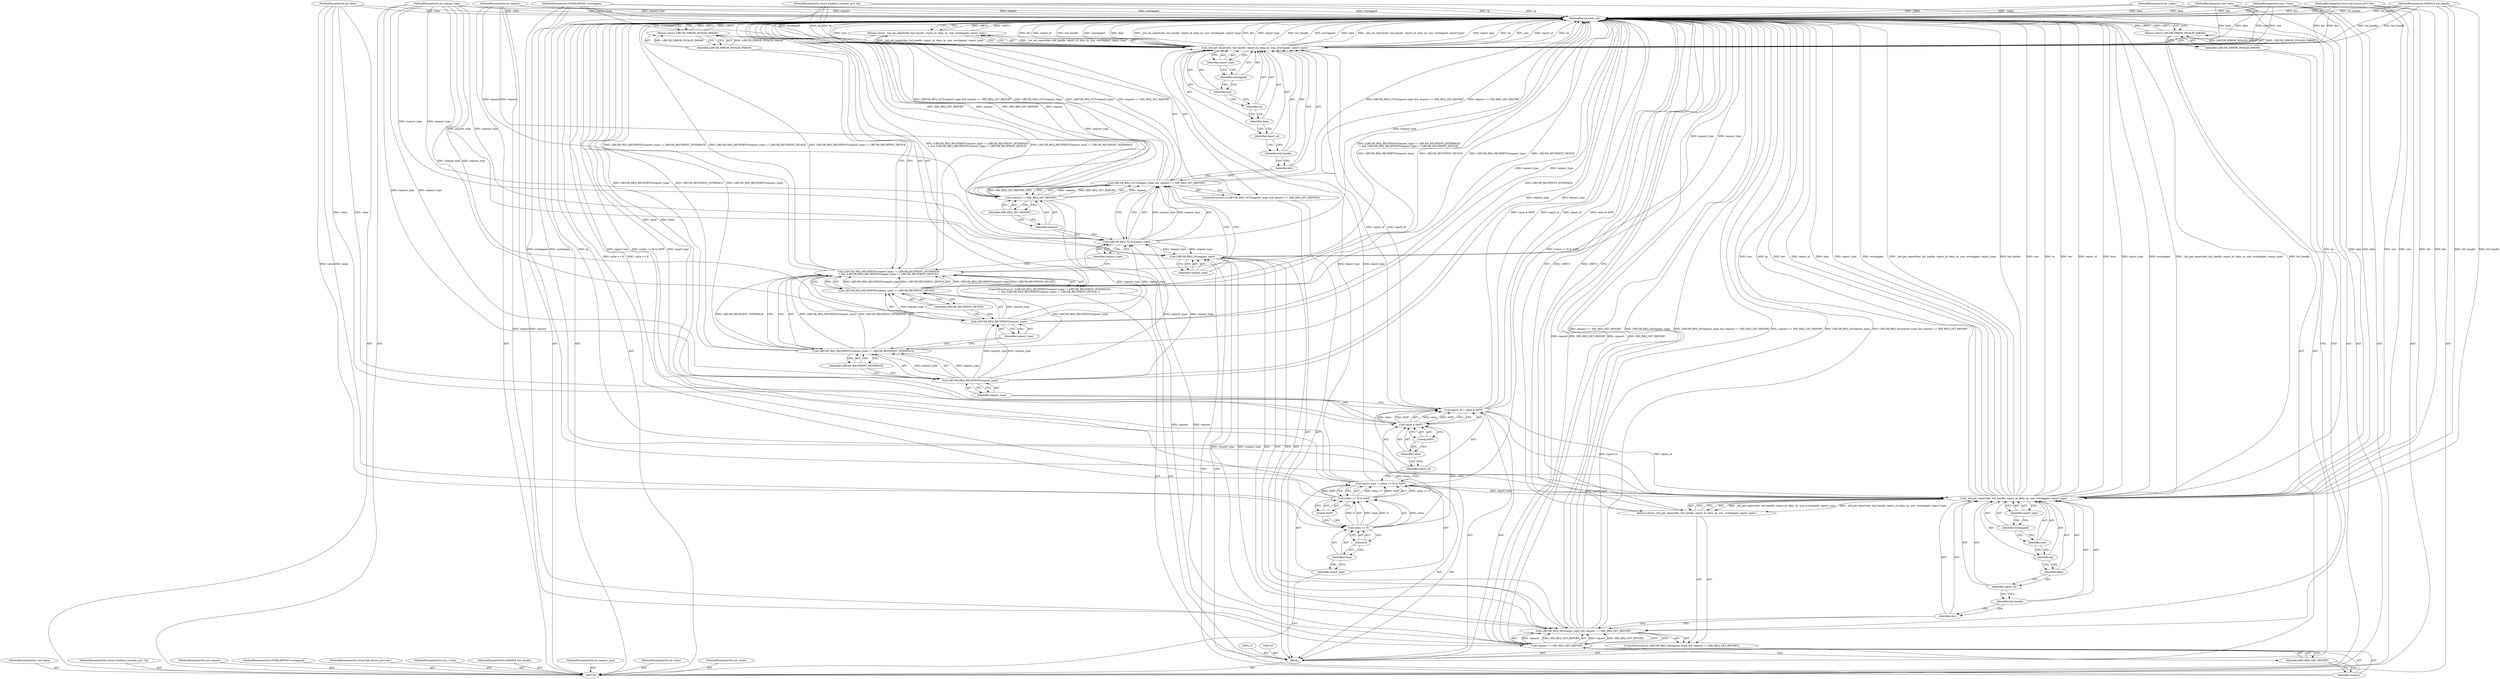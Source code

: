 digraph "1_Chrome_ac149a8d4371c0e01e0934fdd57b09e86f96b5b9" {
"1000174" [label="(MethodReturn,static int)"];
"1000101" [label="(MethodParameterIn,struct hid_device_priv* dev)"];
"1000251" [label="(MethodParameterOut,struct hid_device_priv* dev)"];
"1000102" [label="(MethodParameterIn,HANDLE hid_handle)"];
"1000252" [label="(MethodParameterOut,HANDLE hid_handle)"];
"1000103" [label="(MethodParameterIn,int request_type)"];
"1000253" [label="(MethodParameterOut,int request_type)"];
"1000138" [label="(ControlStructure,if (LIBUSB_REQ_OUT(request_type) && request == HID_REQ_SET_REPORT))"];
"1000141" [label="(Identifier,request_type)"];
"1000142" [label="(Call,request == HID_REQ_SET_REPORT)"];
"1000143" [label="(Identifier,request)"];
"1000144" [label="(Identifier,HID_REQ_SET_REPORT)"];
"1000139" [label="(Call,LIBUSB_REQ_OUT(request_type) && request == HID_REQ_SET_REPORT)"];
"1000140" [label="(Call,LIBUSB_REQ_OUT(request_type))"];
"1000145" [label="(Return,return _hid_set_report(dev, hid_handle, report_id, data, tp, size, overlapped, report_type);)"];
"1000147" [label="(Identifier,dev)"];
"1000148" [label="(Identifier,hid_handle)"];
"1000149" [label="(Identifier,report_id)"];
"1000150" [label="(Identifier,data)"];
"1000151" [label="(Identifier,tp)"];
"1000152" [label="(Identifier,size)"];
"1000153" [label="(Identifier,overlapped)"];
"1000154" [label="(Identifier,report_type)"];
"1000146" [label="(Call,_hid_set_report(dev, hid_handle, report_id, data, tp, size, overlapped, report_type))"];
"1000155" [label="(ControlStructure,if (LIBUSB_REQ_IN(request_type) && request == HID_REQ_GET_REPORT))"];
"1000158" [label="(Identifier,request_type)"];
"1000159" [label="(Call,request == HID_REQ_GET_REPORT)"];
"1000160" [label="(Identifier,request)"];
"1000161" [label="(Identifier,HID_REQ_GET_REPORT)"];
"1000156" [label="(Call,LIBUSB_REQ_IN(request_type) && request == HID_REQ_GET_REPORT)"];
"1000157" [label="(Call,LIBUSB_REQ_IN(request_type))"];
"1000162" [label="(Return,return _hid_get_report(dev, hid_handle, report_id, data, tp, size, overlapped, report_type);)"];
"1000164" [label="(Identifier,dev)"];
"1000165" [label="(Identifier,hid_handle)"];
"1000166" [label="(Identifier,report_id)"];
"1000167" [label="(Identifier,data)"];
"1000168" [label="(Identifier,tp)"];
"1000169" [label="(Identifier,size)"];
"1000170" [label="(Identifier,overlapped)"];
"1000171" [label="(Identifier,report_type)"];
"1000163" [label="(Call,_hid_get_report(dev, hid_handle, report_id, data, tp, size, overlapped, report_type))"];
"1000172" [label="(Return,return LIBUSB_ERROR_INVALID_PARAM;)"];
"1000173" [label="(Identifier,LIBUSB_ERROR_INVALID_PARAM)"];
"1000105" [label="(MethodParameterIn,int value)"];
"1000255" [label="(MethodParameterOut,int value)"];
"1000106" [label="(MethodParameterIn,int _index)"];
"1000256" [label="(MethodParameterOut,int _index)"];
"1000107" [label="(MethodParameterIn,void *data)"];
"1000257" [label="(MethodParameterOut,void *data)"];
"1000108" [label="(MethodParameterIn,struct windows_transfer_priv *tp)"];
"1000258" [label="(MethodParameterOut,struct windows_transfer_priv *tp)"];
"1000104" [label="(MethodParameterIn,int request)"];
"1000254" [label="(MethodParameterOut,int request)"];
"1000110" [label="(MethodParameterIn,OVERLAPPED* overlapped)"];
"1000260" [label="(MethodParameterOut,OVERLAPPED* overlapped)"];
"1000109" [label="(MethodParameterIn,size_t *size)"];
"1000259" [label="(MethodParameterOut,size_t *size)"];
"1000111" [label="(Block,)"];
"1000115" [label="(Call,(value >> 8) & 0xFF)"];
"1000116" [label="(Call,value >> 8)"];
"1000117" [label="(Identifier,value)"];
"1000118" [label="(Literal,8)"];
"1000119" [label="(Literal,0xFF)"];
"1000113" [label="(Call,report_type = (value >> 8) & 0xFF)"];
"1000114" [label="(Identifier,report_type)"];
"1000123" [label="(Call,value & 0xFF)"];
"1000124" [label="(Identifier,value)"];
"1000125" [label="(Literal,0xFF)"];
"1000121" [label="(Call,report_id = value & 0xFF)"];
"1000122" [label="(Identifier,report_id)"];
"1000126" [label="(ControlStructure,if ( (LIBUSB_REQ_RECIPIENT(request_type) != LIBUSB_RECIPIENT_INTERFACE)\n\t  && (LIBUSB_REQ_RECIPIENT(request_type) != LIBUSB_RECIPIENT_DEVICE) ))"];
"1000130" [label="(Identifier,request_type)"];
"1000131" [label="(Identifier,LIBUSB_RECIPIENT_INTERFACE)"];
"1000127" [label="(Call,(LIBUSB_REQ_RECIPIENT(request_type) != LIBUSB_RECIPIENT_INTERFACE)\n\t  && (LIBUSB_REQ_RECIPIENT(request_type) != LIBUSB_RECIPIENT_DEVICE))"];
"1000128" [label="(Call,LIBUSB_REQ_RECIPIENT(request_type) != LIBUSB_RECIPIENT_INTERFACE)"];
"1000129" [label="(Call,LIBUSB_REQ_RECIPIENT(request_type))"];
"1000134" [label="(Identifier,request_type)"];
"1000135" [label="(Identifier,LIBUSB_RECIPIENT_DEVICE)"];
"1000132" [label="(Call,LIBUSB_REQ_RECIPIENT(request_type) != LIBUSB_RECIPIENT_DEVICE)"];
"1000133" [label="(Call,LIBUSB_REQ_RECIPIENT(request_type))"];
"1000136" [label="(Return,return LIBUSB_ERROR_INVALID_PARAM;)"];
"1000137" [label="(Identifier,LIBUSB_ERROR_INVALID_PARAM)"];
"1000174" -> "1000100"  [label="AST: "];
"1000174" -> "1000136"  [label="CFG: "];
"1000174" -> "1000145"  [label="CFG: "];
"1000174" -> "1000162"  [label="CFG: "];
"1000174" -> "1000172"  [label="CFG: "];
"1000136" -> "1000174"  [label="DDG: <RET>"];
"1000145" -> "1000174"  [label="DDG: <RET>"];
"1000162" -> "1000174"  [label="DDG: <RET>"];
"1000172" -> "1000174"  [label="DDG: <RET>"];
"1000156" -> "1000174"  [label="DDG: request == HID_REQ_GET_REPORT"];
"1000156" -> "1000174"  [label="DDG: LIBUSB_REQ_IN(request_type)"];
"1000156" -> "1000174"  [label="DDG: LIBUSB_REQ_IN(request_type) && request == HID_REQ_GET_REPORT"];
"1000139" -> "1000174"  [label="DDG: request == HID_REQ_SET_REPORT"];
"1000139" -> "1000174"  [label="DDG: LIBUSB_REQ_OUT(request_type) && request == HID_REQ_SET_REPORT"];
"1000139" -> "1000174"  [label="DDG: LIBUSB_REQ_OUT(request_type)"];
"1000108" -> "1000174"  [label="DDG: tp"];
"1000163" -> "1000174"  [label="DDG: size"];
"1000163" -> "1000174"  [label="DDG: tp"];
"1000163" -> "1000174"  [label="DDG: dev"];
"1000163" -> "1000174"  [label="DDG: report_id"];
"1000163" -> "1000174"  [label="DDG: data"];
"1000163" -> "1000174"  [label="DDG: report_type"];
"1000163" -> "1000174"  [label="DDG: overlapped"];
"1000163" -> "1000174"  [label="DDG: _hid_get_report(dev, hid_handle, report_id, data, tp, size, overlapped, report_type)"];
"1000163" -> "1000174"  [label="DDG: hid_handle"];
"1000104" -> "1000174"  [label="DDG: request"];
"1000105" -> "1000174"  [label="DDG: value"];
"1000146" -> "1000174"  [label="DDG: report_type"];
"1000146" -> "1000174"  [label="DDG: tp"];
"1000146" -> "1000174"  [label="DDG: size"];
"1000146" -> "1000174"  [label="DDG: report_id"];
"1000146" -> "1000174"  [label="DDG: hid_handle"];
"1000146" -> "1000174"  [label="DDG: overlapped"];
"1000146" -> "1000174"  [label="DDG: data"];
"1000146" -> "1000174"  [label="DDG: _hid_set_report(dev, hid_handle, report_id, data, tp, size, overlapped, report_type)"];
"1000146" -> "1000174"  [label="DDG: dev"];
"1000129" -> "1000174"  [label="DDG: request_type"];
"1000107" -> "1000174"  [label="DDG: data"];
"1000113" -> "1000174"  [label="DDG: report_type"];
"1000113" -> "1000174"  [label="DDG: (value >> 8) & 0xFF"];
"1000159" -> "1000174"  [label="DDG: request"];
"1000159" -> "1000174"  [label="DDG: HID_REQ_GET_REPORT"];
"1000121" -> "1000174"  [label="DDG: value & 0xFF"];
"1000121" -> "1000174"  [label="DDG: report_id"];
"1000127" -> "1000174"  [label="DDG: LIBUSB_REQ_RECIPIENT(request_type) != LIBUSB_RECIPIENT_DEVICE"];
"1000127" -> "1000174"  [label="DDG: (LIBUSB_REQ_RECIPIENT(request_type) != LIBUSB_RECIPIENT_INTERFACE)\n\t  && (LIBUSB_REQ_RECIPIENT(request_type) != LIBUSB_RECIPIENT_DEVICE)"];
"1000127" -> "1000174"  [label="DDG: LIBUSB_REQ_RECIPIENT(request_type) != LIBUSB_RECIPIENT_INTERFACE"];
"1000140" -> "1000174"  [label="DDG: request_type"];
"1000128" -> "1000174"  [label="DDG: LIBUSB_REQ_RECIPIENT(request_type)"];
"1000128" -> "1000174"  [label="DDG: LIBUSB_RECIPIENT_INTERFACE"];
"1000142" -> "1000174"  [label="DDG: HID_REQ_SET_REPORT"];
"1000142" -> "1000174"  [label="DDG: request"];
"1000133" -> "1000174"  [label="DDG: request_type"];
"1000157" -> "1000174"  [label="DDG: request_type"];
"1000103" -> "1000174"  [label="DDG: request_type"];
"1000132" -> "1000174"  [label="DDG: LIBUSB_REQ_RECIPIENT(request_type)"];
"1000132" -> "1000174"  [label="DDG: LIBUSB_RECIPIENT_DEVICE"];
"1000102" -> "1000174"  [label="DDG: hid_handle"];
"1000101" -> "1000174"  [label="DDG: dev"];
"1000110" -> "1000174"  [label="DDG: overlapped"];
"1000115" -> "1000174"  [label="DDG: value >> 8"];
"1000106" -> "1000174"  [label="DDG: _index"];
"1000109" -> "1000174"  [label="DDG: size"];
"1000123" -> "1000174"  [label="DDG: value"];
"1000101" -> "1000100"  [label="AST: "];
"1000101" -> "1000174"  [label="DDG: dev"];
"1000101" -> "1000146"  [label="DDG: dev"];
"1000101" -> "1000163"  [label="DDG: dev"];
"1000251" -> "1000100"  [label="AST: "];
"1000102" -> "1000100"  [label="AST: "];
"1000102" -> "1000174"  [label="DDG: hid_handle"];
"1000102" -> "1000146"  [label="DDG: hid_handle"];
"1000102" -> "1000163"  [label="DDG: hid_handle"];
"1000252" -> "1000100"  [label="AST: "];
"1000103" -> "1000100"  [label="AST: "];
"1000103" -> "1000174"  [label="DDG: request_type"];
"1000103" -> "1000129"  [label="DDG: request_type"];
"1000103" -> "1000133"  [label="DDG: request_type"];
"1000103" -> "1000140"  [label="DDG: request_type"];
"1000103" -> "1000157"  [label="DDG: request_type"];
"1000253" -> "1000100"  [label="AST: "];
"1000138" -> "1000111"  [label="AST: "];
"1000139" -> "1000138"  [label="AST: "];
"1000145" -> "1000138"  [label="AST: "];
"1000141" -> "1000140"  [label="AST: "];
"1000141" -> "1000127"  [label="CFG: "];
"1000140" -> "1000141"  [label="CFG: "];
"1000142" -> "1000139"  [label="AST: "];
"1000142" -> "1000144"  [label="CFG: "];
"1000143" -> "1000142"  [label="AST: "];
"1000144" -> "1000142"  [label="AST: "];
"1000139" -> "1000142"  [label="CFG: "];
"1000142" -> "1000174"  [label="DDG: HID_REQ_SET_REPORT"];
"1000142" -> "1000174"  [label="DDG: request"];
"1000142" -> "1000139"  [label="DDG: request"];
"1000142" -> "1000139"  [label="DDG: HID_REQ_SET_REPORT"];
"1000104" -> "1000142"  [label="DDG: request"];
"1000142" -> "1000159"  [label="DDG: request"];
"1000143" -> "1000142"  [label="AST: "];
"1000143" -> "1000140"  [label="CFG: "];
"1000144" -> "1000143"  [label="CFG: "];
"1000144" -> "1000142"  [label="AST: "];
"1000144" -> "1000143"  [label="CFG: "];
"1000142" -> "1000144"  [label="CFG: "];
"1000139" -> "1000138"  [label="AST: "];
"1000139" -> "1000140"  [label="CFG: "];
"1000139" -> "1000142"  [label="CFG: "];
"1000140" -> "1000139"  [label="AST: "];
"1000142" -> "1000139"  [label="AST: "];
"1000147" -> "1000139"  [label="CFG: "];
"1000158" -> "1000139"  [label="CFG: "];
"1000139" -> "1000174"  [label="DDG: request == HID_REQ_SET_REPORT"];
"1000139" -> "1000174"  [label="DDG: LIBUSB_REQ_OUT(request_type) && request == HID_REQ_SET_REPORT"];
"1000139" -> "1000174"  [label="DDG: LIBUSB_REQ_OUT(request_type)"];
"1000140" -> "1000139"  [label="DDG: request_type"];
"1000142" -> "1000139"  [label="DDG: request"];
"1000142" -> "1000139"  [label="DDG: HID_REQ_SET_REPORT"];
"1000140" -> "1000139"  [label="AST: "];
"1000140" -> "1000141"  [label="CFG: "];
"1000141" -> "1000140"  [label="AST: "];
"1000143" -> "1000140"  [label="CFG: "];
"1000139" -> "1000140"  [label="CFG: "];
"1000140" -> "1000174"  [label="DDG: request_type"];
"1000140" -> "1000139"  [label="DDG: request_type"];
"1000129" -> "1000140"  [label="DDG: request_type"];
"1000133" -> "1000140"  [label="DDG: request_type"];
"1000103" -> "1000140"  [label="DDG: request_type"];
"1000140" -> "1000157"  [label="DDG: request_type"];
"1000145" -> "1000138"  [label="AST: "];
"1000145" -> "1000146"  [label="CFG: "];
"1000146" -> "1000145"  [label="AST: "];
"1000174" -> "1000145"  [label="CFG: "];
"1000145" -> "1000174"  [label="DDG: <RET>"];
"1000146" -> "1000145"  [label="DDG: _hid_set_report(dev, hid_handle, report_id, data, tp, size, overlapped, report_type)"];
"1000147" -> "1000146"  [label="AST: "];
"1000147" -> "1000139"  [label="CFG: "];
"1000148" -> "1000147"  [label="CFG: "];
"1000148" -> "1000146"  [label="AST: "];
"1000148" -> "1000147"  [label="CFG: "];
"1000149" -> "1000148"  [label="CFG: "];
"1000149" -> "1000146"  [label="AST: "];
"1000149" -> "1000148"  [label="CFG: "];
"1000150" -> "1000149"  [label="CFG: "];
"1000150" -> "1000146"  [label="AST: "];
"1000150" -> "1000149"  [label="CFG: "];
"1000151" -> "1000150"  [label="CFG: "];
"1000151" -> "1000146"  [label="AST: "];
"1000151" -> "1000150"  [label="CFG: "];
"1000152" -> "1000151"  [label="CFG: "];
"1000152" -> "1000146"  [label="AST: "];
"1000152" -> "1000151"  [label="CFG: "];
"1000153" -> "1000152"  [label="CFG: "];
"1000153" -> "1000146"  [label="AST: "];
"1000153" -> "1000152"  [label="CFG: "];
"1000154" -> "1000153"  [label="CFG: "];
"1000154" -> "1000146"  [label="AST: "];
"1000154" -> "1000153"  [label="CFG: "];
"1000146" -> "1000154"  [label="CFG: "];
"1000146" -> "1000145"  [label="AST: "];
"1000146" -> "1000154"  [label="CFG: "];
"1000147" -> "1000146"  [label="AST: "];
"1000148" -> "1000146"  [label="AST: "];
"1000149" -> "1000146"  [label="AST: "];
"1000150" -> "1000146"  [label="AST: "];
"1000151" -> "1000146"  [label="AST: "];
"1000152" -> "1000146"  [label="AST: "];
"1000153" -> "1000146"  [label="AST: "];
"1000154" -> "1000146"  [label="AST: "];
"1000145" -> "1000146"  [label="CFG: "];
"1000146" -> "1000174"  [label="DDG: report_type"];
"1000146" -> "1000174"  [label="DDG: tp"];
"1000146" -> "1000174"  [label="DDG: size"];
"1000146" -> "1000174"  [label="DDG: report_id"];
"1000146" -> "1000174"  [label="DDG: hid_handle"];
"1000146" -> "1000174"  [label="DDG: overlapped"];
"1000146" -> "1000174"  [label="DDG: data"];
"1000146" -> "1000174"  [label="DDG: _hid_set_report(dev, hid_handle, report_id, data, tp, size, overlapped, report_type)"];
"1000146" -> "1000174"  [label="DDG: dev"];
"1000146" -> "1000145"  [label="DDG: _hid_set_report(dev, hid_handle, report_id, data, tp, size, overlapped, report_type)"];
"1000101" -> "1000146"  [label="DDG: dev"];
"1000102" -> "1000146"  [label="DDG: hid_handle"];
"1000121" -> "1000146"  [label="DDG: report_id"];
"1000107" -> "1000146"  [label="DDG: data"];
"1000108" -> "1000146"  [label="DDG: tp"];
"1000109" -> "1000146"  [label="DDG: size"];
"1000110" -> "1000146"  [label="DDG: overlapped"];
"1000113" -> "1000146"  [label="DDG: report_type"];
"1000155" -> "1000111"  [label="AST: "];
"1000156" -> "1000155"  [label="AST: "];
"1000162" -> "1000155"  [label="AST: "];
"1000158" -> "1000157"  [label="AST: "];
"1000158" -> "1000139"  [label="CFG: "];
"1000157" -> "1000158"  [label="CFG: "];
"1000159" -> "1000156"  [label="AST: "];
"1000159" -> "1000161"  [label="CFG: "];
"1000160" -> "1000159"  [label="AST: "];
"1000161" -> "1000159"  [label="AST: "];
"1000156" -> "1000159"  [label="CFG: "];
"1000159" -> "1000174"  [label="DDG: request"];
"1000159" -> "1000174"  [label="DDG: HID_REQ_GET_REPORT"];
"1000159" -> "1000156"  [label="DDG: request"];
"1000159" -> "1000156"  [label="DDG: HID_REQ_GET_REPORT"];
"1000142" -> "1000159"  [label="DDG: request"];
"1000104" -> "1000159"  [label="DDG: request"];
"1000160" -> "1000159"  [label="AST: "];
"1000160" -> "1000157"  [label="CFG: "];
"1000161" -> "1000160"  [label="CFG: "];
"1000161" -> "1000159"  [label="AST: "];
"1000161" -> "1000160"  [label="CFG: "];
"1000159" -> "1000161"  [label="CFG: "];
"1000156" -> "1000155"  [label="AST: "];
"1000156" -> "1000157"  [label="CFG: "];
"1000156" -> "1000159"  [label="CFG: "];
"1000157" -> "1000156"  [label="AST: "];
"1000159" -> "1000156"  [label="AST: "];
"1000164" -> "1000156"  [label="CFG: "];
"1000173" -> "1000156"  [label="CFG: "];
"1000156" -> "1000174"  [label="DDG: request == HID_REQ_GET_REPORT"];
"1000156" -> "1000174"  [label="DDG: LIBUSB_REQ_IN(request_type)"];
"1000156" -> "1000174"  [label="DDG: LIBUSB_REQ_IN(request_type) && request == HID_REQ_GET_REPORT"];
"1000157" -> "1000156"  [label="DDG: request_type"];
"1000159" -> "1000156"  [label="DDG: request"];
"1000159" -> "1000156"  [label="DDG: HID_REQ_GET_REPORT"];
"1000157" -> "1000156"  [label="AST: "];
"1000157" -> "1000158"  [label="CFG: "];
"1000158" -> "1000157"  [label="AST: "];
"1000160" -> "1000157"  [label="CFG: "];
"1000156" -> "1000157"  [label="CFG: "];
"1000157" -> "1000174"  [label="DDG: request_type"];
"1000157" -> "1000156"  [label="DDG: request_type"];
"1000140" -> "1000157"  [label="DDG: request_type"];
"1000103" -> "1000157"  [label="DDG: request_type"];
"1000162" -> "1000155"  [label="AST: "];
"1000162" -> "1000163"  [label="CFG: "];
"1000163" -> "1000162"  [label="AST: "];
"1000174" -> "1000162"  [label="CFG: "];
"1000162" -> "1000174"  [label="DDG: <RET>"];
"1000163" -> "1000162"  [label="DDG: _hid_get_report(dev, hid_handle, report_id, data, tp, size, overlapped, report_type)"];
"1000164" -> "1000163"  [label="AST: "];
"1000164" -> "1000156"  [label="CFG: "];
"1000165" -> "1000164"  [label="CFG: "];
"1000165" -> "1000163"  [label="AST: "];
"1000165" -> "1000164"  [label="CFG: "];
"1000166" -> "1000165"  [label="CFG: "];
"1000166" -> "1000163"  [label="AST: "];
"1000166" -> "1000165"  [label="CFG: "];
"1000167" -> "1000166"  [label="CFG: "];
"1000167" -> "1000163"  [label="AST: "];
"1000167" -> "1000166"  [label="CFG: "];
"1000168" -> "1000167"  [label="CFG: "];
"1000168" -> "1000163"  [label="AST: "];
"1000168" -> "1000167"  [label="CFG: "];
"1000169" -> "1000168"  [label="CFG: "];
"1000169" -> "1000163"  [label="AST: "];
"1000169" -> "1000168"  [label="CFG: "];
"1000170" -> "1000169"  [label="CFG: "];
"1000170" -> "1000163"  [label="AST: "];
"1000170" -> "1000169"  [label="CFG: "];
"1000171" -> "1000170"  [label="CFG: "];
"1000171" -> "1000163"  [label="AST: "];
"1000171" -> "1000170"  [label="CFG: "];
"1000163" -> "1000171"  [label="CFG: "];
"1000163" -> "1000162"  [label="AST: "];
"1000163" -> "1000171"  [label="CFG: "];
"1000164" -> "1000163"  [label="AST: "];
"1000165" -> "1000163"  [label="AST: "];
"1000166" -> "1000163"  [label="AST: "];
"1000167" -> "1000163"  [label="AST: "];
"1000168" -> "1000163"  [label="AST: "];
"1000169" -> "1000163"  [label="AST: "];
"1000170" -> "1000163"  [label="AST: "];
"1000171" -> "1000163"  [label="AST: "];
"1000162" -> "1000163"  [label="CFG: "];
"1000163" -> "1000174"  [label="DDG: size"];
"1000163" -> "1000174"  [label="DDG: tp"];
"1000163" -> "1000174"  [label="DDG: dev"];
"1000163" -> "1000174"  [label="DDG: report_id"];
"1000163" -> "1000174"  [label="DDG: data"];
"1000163" -> "1000174"  [label="DDG: report_type"];
"1000163" -> "1000174"  [label="DDG: overlapped"];
"1000163" -> "1000174"  [label="DDG: _hid_get_report(dev, hid_handle, report_id, data, tp, size, overlapped, report_type)"];
"1000163" -> "1000174"  [label="DDG: hid_handle"];
"1000163" -> "1000162"  [label="DDG: _hid_get_report(dev, hid_handle, report_id, data, tp, size, overlapped, report_type)"];
"1000101" -> "1000163"  [label="DDG: dev"];
"1000102" -> "1000163"  [label="DDG: hid_handle"];
"1000121" -> "1000163"  [label="DDG: report_id"];
"1000107" -> "1000163"  [label="DDG: data"];
"1000108" -> "1000163"  [label="DDG: tp"];
"1000109" -> "1000163"  [label="DDG: size"];
"1000110" -> "1000163"  [label="DDG: overlapped"];
"1000113" -> "1000163"  [label="DDG: report_type"];
"1000172" -> "1000111"  [label="AST: "];
"1000172" -> "1000173"  [label="CFG: "];
"1000173" -> "1000172"  [label="AST: "];
"1000174" -> "1000172"  [label="CFG: "];
"1000172" -> "1000174"  [label="DDG: <RET>"];
"1000173" -> "1000172"  [label="DDG: LIBUSB_ERROR_INVALID_PARAM"];
"1000173" -> "1000172"  [label="AST: "];
"1000173" -> "1000156"  [label="CFG: "];
"1000172" -> "1000173"  [label="CFG: "];
"1000173" -> "1000172"  [label="DDG: LIBUSB_ERROR_INVALID_PARAM"];
"1000105" -> "1000100"  [label="AST: "];
"1000105" -> "1000174"  [label="DDG: value"];
"1000105" -> "1000116"  [label="DDG: value"];
"1000105" -> "1000123"  [label="DDG: value"];
"1000255" -> "1000100"  [label="AST: "];
"1000106" -> "1000100"  [label="AST: "];
"1000106" -> "1000174"  [label="DDG: _index"];
"1000256" -> "1000100"  [label="AST: "];
"1000107" -> "1000100"  [label="AST: "];
"1000107" -> "1000174"  [label="DDG: data"];
"1000107" -> "1000146"  [label="DDG: data"];
"1000107" -> "1000163"  [label="DDG: data"];
"1000257" -> "1000100"  [label="AST: "];
"1000108" -> "1000100"  [label="AST: "];
"1000108" -> "1000174"  [label="DDG: tp"];
"1000108" -> "1000146"  [label="DDG: tp"];
"1000108" -> "1000163"  [label="DDG: tp"];
"1000258" -> "1000100"  [label="AST: "];
"1000104" -> "1000100"  [label="AST: "];
"1000104" -> "1000174"  [label="DDG: request"];
"1000104" -> "1000142"  [label="DDG: request"];
"1000104" -> "1000159"  [label="DDG: request"];
"1000254" -> "1000100"  [label="AST: "];
"1000110" -> "1000100"  [label="AST: "];
"1000110" -> "1000174"  [label="DDG: overlapped"];
"1000110" -> "1000146"  [label="DDG: overlapped"];
"1000110" -> "1000163"  [label="DDG: overlapped"];
"1000260" -> "1000100"  [label="AST: "];
"1000109" -> "1000100"  [label="AST: "];
"1000109" -> "1000174"  [label="DDG: size"];
"1000109" -> "1000146"  [label="DDG: size"];
"1000109" -> "1000163"  [label="DDG: size"];
"1000259" -> "1000100"  [label="AST: "];
"1000111" -> "1000100"  [label="AST: "];
"1000112" -> "1000111"  [label="AST: "];
"1000113" -> "1000111"  [label="AST: "];
"1000120" -> "1000111"  [label="AST: "];
"1000121" -> "1000111"  [label="AST: "];
"1000126" -> "1000111"  [label="AST: "];
"1000138" -> "1000111"  [label="AST: "];
"1000155" -> "1000111"  [label="AST: "];
"1000172" -> "1000111"  [label="AST: "];
"1000115" -> "1000113"  [label="AST: "];
"1000115" -> "1000119"  [label="CFG: "];
"1000116" -> "1000115"  [label="AST: "];
"1000119" -> "1000115"  [label="AST: "];
"1000113" -> "1000115"  [label="CFG: "];
"1000115" -> "1000174"  [label="DDG: value >> 8"];
"1000115" -> "1000113"  [label="DDG: value >> 8"];
"1000115" -> "1000113"  [label="DDG: 0xFF"];
"1000116" -> "1000115"  [label="DDG: value"];
"1000116" -> "1000115"  [label="DDG: 8"];
"1000116" -> "1000115"  [label="AST: "];
"1000116" -> "1000118"  [label="CFG: "];
"1000117" -> "1000116"  [label="AST: "];
"1000118" -> "1000116"  [label="AST: "];
"1000119" -> "1000116"  [label="CFG: "];
"1000116" -> "1000115"  [label="DDG: value"];
"1000116" -> "1000115"  [label="DDG: 8"];
"1000105" -> "1000116"  [label="DDG: value"];
"1000116" -> "1000123"  [label="DDG: value"];
"1000117" -> "1000116"  [label="AST: "];
"1000117" -> "1000114"  [label="CFG: "];
"1000118" -> "1000117"  [label="CFG: "];
"1000118" -> "1000116"  [label="AST: "];
"1000118" -> "1000117"  [label="CFG: "];
"1000116" -> "1000118"  [label="CFG: "];
"1000119" -> "1000115"  [label="AST: "];
"1000119" -> "1000116"  [label="CFG: "];
"1000115" -> "1000119"  [label="CFG: "];
"1000113" -> "1000111"  [label="AST: "];
"1000113" -> "1000115"  [label="CFG: "];
"1000114" -> "1000113"  [label="AST: "];
"1000115" -> "1000113"  [label="AST: "];
"1000122" -> "1000113"  [label="CFG: "];
"1000113" -> "1000174"  [label="DDG: report_type"];
"1000113" -> "1000174"  [label="DDG: (value >> 8) & 0xFF"];
"1000115" -> "1000113"  [label="DDG: value >> 8"];
"1000115" -> "1000113"  [label="DDG: 0xFF"];
"1000113" -> "1000146"  [label="DDG: report_type"];
"1000113" -> "1000163"  [label="DDG: report_type"];
"1000114" -> "1000113"  [label="AST: "];
"1000114" -> "1000100"  [label="CFG: "];
"1000117" -> "1000114"  [label="CFG: "];
"1000123" -> "1000121"  [label="AST: "];
"1000123" -> "1000125"  [label="CFG: "];
"1000124" -> "1000123"  [label="AST: "];
"1000125" -> "1000123"  [label="AST: "];
"1000121" -> "1000123"  [label="CFG: "];
"1000123" -> "1000174"  [label="DDG: value"];
"1000123" -> "1000121"  [label="DDG: value"];
"1000123" -> "1000121"  [label="DDG: 0xFF"];
"1000116" -> "1000123"  [label="DDG: value"];
"1000105" -> "1000123"  [label="DDG: value"];
"1000124" -> "1000123"  [label="AST: "];
"1000124" -> "1000122"  [label="CFG: "];
"1000125" -> "1000124"  [label="CFG: "];
"1000125" -> "1000123"  [label="AST: "];
"1000125" -> "1000124"  [label="CFG: "];
"1000123" -> "1000125"  [label="CFG: "];
"1000121" -> "1000111"  [label="AST: "];
"1000121" -> "1000123"  [label="CFG: "];
"1000122" -> "1000121"  [label="AST: "];
"1000123" -> "1000121"  [label="AST: "];
"1000130" -> "1000121"  [label="CFG: "];
"1000121" -> "1000174"  [label="DDG: value & 0xFF"];
"1000121" -> "1000174"  [label="DDG: report_id"];
"1000123" -> "1000121"  [label="DDG: value"];
"1000123" -> "1000121"  [label="DDG: 0xFF"];
"1000121" -> "1000146"  [label="DDG: report_id"];
"1000121" -> "1000163"  [label="DDG: report_id"];
"1000122" -> "1000121"  [label="AST: "];
"1000122" -> "1000113"  [label="CFG: "];
"1000124" -> "1000122"  [label="CFG: "];
"1000126" -> "1000111"  [label="AST: "];
"1000127" -> "1000126"  [label="AST: "];
"1000136" -> "1000126"  [label="AST: "];
"1000130" -> "1000129"  [label="AST: "];
"1000130" -> "1000121"  [label="CFG: "];
"1000129" -> "1000130"  [label="CFG: "];
"1000131" -> "1000128"  [label="AST: "];
"1000131" -> "1000129"  [label="CFG: "];
"1000128" -> "1000131"  [label="CFG: "];
"1000127" -> "1000126"  [label="AST: "];
"1000127" -> "1000128"  [label="CFG: "];
"1000127" -> "1000132"  [label="CFG: "];
"1000128" -> "1000127"  [label="AST: "];
"1000132" -> "1000127"  [label="AST: "];
"1000137" -> "1000127"  [label="CFG: "];
"1000141" -> "1000127"  [label="CFG: "];
"1000127" -> "1000174"  [label="DDG: LIBUSB_REQ_RECIPIENT(request_type) != LIBUSB_RECIPIENT_DEVICE"];
"1000127" -> "1000174"  [label="DDG: (LIBUSB_REQ_RECIPIENT(request_type) != LIBUSB_RECIPIENT_INTERFACE)\n\t  && (LIBUSB_REQ_RECIPIENT(request_type) != LIBUSB_RECIPIENT_DEVICE)"];
"1000127" -> "1000174"  [label="DDG: LIBUSB_REQ_RECIPIENT(request_type) != LIBUSB_RECIPIENT_INTERFACE"];
"1000128" -> "1000127"  [label="DDG: LIBUSB_REQ_RECIPIENT(request_type)"];
"1000128" -> "1000127"  [label="DDG: LIBUSB_RECIPIENT_INTERFACE"];
"1000132" -> "1000127"  [label="DDG: LIBUSB_REQ_RECIPIENT(request_type)"];
"1000132" -> "1000127"  [label="DDG: LIBUSB_RECIPIENT_DEVICE"];
"1000128" -> "1000127"  [label="AST: "];
"1000128" -> "1000131"  [label="CFG: "];
"1000129" -> "1000128"  [label="AST: "];
"1000131" -> "1000128"  [label="AST: "];
"1000134" -> "1000128"  [label="CFG: "];
"1000127" -> "1000128"  [label="CFG: "];
"1000128" -> "1000174"  [label="DDG: LIBUSB_REQ_RECIPIENT(request_type)"];
"1000128" -> "1000174"  [label="DDG: LIBUSB_RECIPIENT_INTERFACE"];
"1000128" -> "1000127"  [label="DDG: LIBUSB_REQ_RECIPIENT(request_type)"];
"1000128" -> "1000127"  [label="DDG: LIBUSB_RECIPIENT_INTERFACE"];
"1000129" -> "1000128"  [label="DDG: request_type"];
"1000129" -> "1000128"  [label="AST: "];
"1000129" -> "1000130"  [label="CFG: "];
"1000130" -> "1000129"  [label="AST: "];
"1000131" -> "1000129"  [label="CFG: "];
"1000129" -> "1000174"  [label="DDG: request_type"];
"1000129" -> "1000128"  [label="DDG: request_type"];
"1000103" -> "1000129"  [label="DDG: request_type"];
"1000129" -> "1000133"  [label="DDG: request_type"];
"1000129" -> "1000140"  [label="DDG: request_type"];
"1000134" -> "1000133"  [label="AST: "];
"1000134" -> "1000128"  [label="CFG: "];
"1000133" -> "1000134"  [label="CFG: "];
"1000135" -> "1000132"  [label="AST: "];
"1000135" -> "1000133"  [label="CFG: "];
"1000132" -> "1000135"  [label="CFG: "];
"1000132" -> "1000127"  [label="AST: "];
"1000132" -> "1000135"  [label="CFG: "];
"1000133" -> "1000132"  [label="AST: "];
"1000135" -> "1000132"  [label="AST: "];
"1000127" -> "1000132"  [label="CFG: "];
"1000132" -> "1000174"  [label="DDG: LIBUSB_REQ_RECIPIENT(request_type)"];
"1000132" -> "1000174"  [label="DDG: LIBUSB_RECIPIENT_DEVICE"];
"1000132" -> "1000127"  [label="DDG: LIBUSB_REQ_RECIPIENT(request_type)"];
"1000132" -> "1000127"  [label="DDG: LIBUSB_RECIPIENT_DEVICE"];
"1000133" -> "1000132"  [label="DDG: request_type"];
"1000133" -> "1000132"  [label="AST: "];
"1000133" -> "1000134"  [label="CFG: "];
"1000134" -> "1000133"  [label="AST: "];
"1000135" -> "1000133"  [label="CFG: "];
"1000133" -> "1000174"  [label="DDG: request_type"];
"1000133" -> "1000132"  [label="DDG: request_type"];
"1000129" -> "1000133"  [label="DDG: request_type"];
"1000103" -> "1000133"  [label="DDG: request_type"];
"1000133" -> "1000140"  [label="DDG: request_type"];
"1000136" -> "1000126"  [label="AST: "];
"1000136" -> "1000137"  [label="CFG: "];
"1000137" -> "1000136"  [label="AST: "];
"1000174" -> "1000136"  [label="CFG: "];
"1000136" -> "1000174"  [label="DDG: <RET>"];
"1000137" -> "1000136"  [label="DDG: LIBUSB_ERROR_INVALID_PARAM"];
"1000137" -> "1000136"  [label="AST: "];
"1000137" -> "1000127"  [label="CFG: "];
"1000136" -> "1000137"  [label="CFG: "];
"1000137" -> "1000136"  [label="DDG: LIBUSB_ERROR_INVALID_PARAM"];
}
